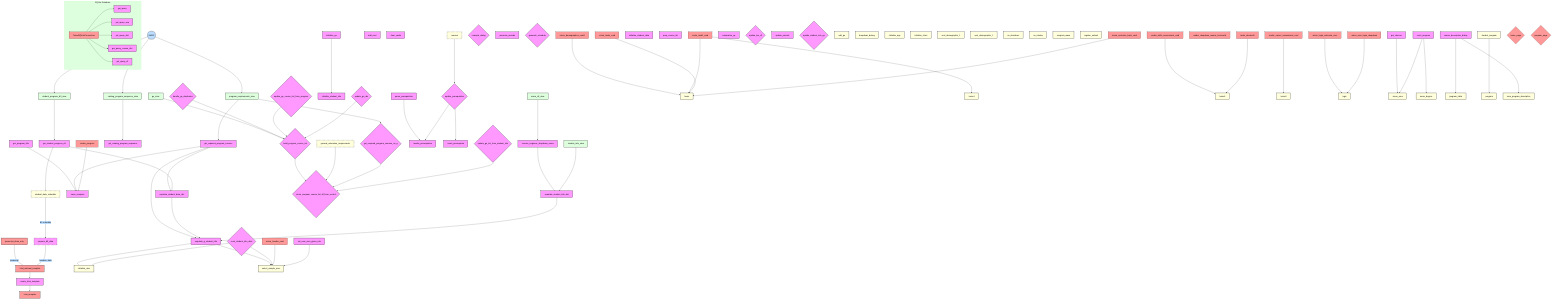 %%{init: {
  'theme': 'base',
  'themeVariables': {
    'primaryColor': '#ff9999',
    'primaryTextColor': '#000000',
    'primaryBorderColor': '#000000',
    'lineColor': '#000000',
    'secondaryColor': '#bdf',
    'tertiaryColor': '#dfd'
  }
}}%%

graph TD
    classDef data fill:#ffd,stroke:#333,stroke-width:2px,stroke-dasharray: 5 5;
    classDef database fill:#bdf,stroke:#333,stroke-width:2px;
    classDef function fill:#f9f,stroke:#333,stroke-width:2px;
    classDef function_REFACTOR fill:#f9f,stroke:#333,stroke-width:2px,stroke-dasharray: 5 5;
    classDef template fill:##ff9999,stroke:#333,stroke-width:2px;
    classDef view fill:#dfd,stroke:#333,stroke-width:2px;
    classDef wave fill:#ffd,stroke:#333,stroke-width:2px;

    %% %% Legend
    %% subgraph Legend
    %%     Z1[Function]:::function
    %%     Z2[Database Table]:::database
    %%     Z3[View]:::view
    %% end

    subgraph SQLite Database
        TimedSQLiteConnection[TimedSQLiteConnection]:::classes
        get_query[get_query]:::function
        get_query_one[get_query_one]:::function
        get_query_dict[get_query_dict]:::function
        get_query_course_dict[get_query_course_dict]:::function
        get_query_df[get_query_df]:::function

        TimedSQLiteConnection --> get_query
        TimedSQLiteConnection --> get_query_one
        TimedSQLiteConnection --> get_query_dict
        TimedSQLiteConnection --> get_query_course_dict
        TimedSQLiteConnection --> get_query_df
    end

    %% templates
    html_minimal_template[html_minimal_template]:::template
    html_template[html_template]:::template
    javascript_draw_only[javascript_draw_only]:::template 

    %% class
    TimedSQLiteConnection[TimedSQLiteConnection]:::classes

    %% data
    %% student_data[student_data]:::data
    courses[courses]:::data
    general_education_requirements[general_education_requirements]:::data
    student_data_schedule[student_data_schedule]:::data
    %% df_input[df_input]:::data

    %% database
    UMGC((UMGC)):::database

    %% views
    catalog_program_sequence_view[catalog_program_sequence_view]:::view
    ge_view[ge_view]:::view
    menu_all_view[menu_all_view]:::view
    program_requirements_view[program_requirements_view]:::view
    student_info_view[student_info_view]:::view
    student_progress_d3_view[student_progress_d3_view]:::view

    %% function
    add_card[add_card]:::function
    build_program_course_list{build_program_course_list}:::function
    clear_cards[clear_cards]:::function
    course_description_dialog[course_description_dialog]:::function
    create_html_template[create_html_template]:::function
    example_dialog{example_dialog}:::function
    generate_periods[generate_periods]:::function
    generate_schedule{generate_schedule}:::function
    get_catalog_program_sequence[get_catalog_program_sequence]:::function
    get_choices[get_choices]:::function
    get_program_title[get_program_title]:::function
    get_required_program_courses[get_required_program_courses]:::function
    get_required_program_courses_no_q{get_required_program_courses_no_q}:::function
    get_student_progress_d3[get_student_progress_d3]:::function
    handle_ge_duplicates{handle_ge_duplicates}:::function
    handle_prerequisites[handle_prerequisites]:::function
    initialize_ge[initialize_ge]:::function
    initialize_student_data[initialize_student_data]:::function
    initialize_student_info[initialize_student_info]:::function
    insert_prerequisite[insert_prerequisite]:::function
    menu_program[menu_program]:::function
    parse_prerequisites[parse_prerequisites]:::function
    populate_q_student_info[populate_q_student_info]:::function
    populate_student_data_dict[populate_student_data_dict]:::function
    populate_student_info_dict[populate_student_info_dict]:::function
    prep_course_list[prep_course_list]:::function
    prepare_d3_data[prepare_d3_data]:::function_REFACTOR 
    reset_program[reset_program]:::function
    reset_student_info_data{reset_student_info_data}:::function
    return_program_course_list_df_from_scratch{return_program_course_list_df_from_scratch}:::function
    reverse_engineer_dropdown_menu[reverse_engineer_dropdown_menu]:::function
    set_user_vars_given_role[set_user_vars_given_role]:::function
    summarize_ge[summarize_ge]:::function
    update_bio_df{update_bio_df}:::function
    update_ge_course_list_from_program{update_ge_course_list_from_program}:::function
    update_ge_ids{update_ge_ids}:::function
    update_ge_list_from_student_info{update_ge_list_from_student_info}:::function
    update_periods[update_periods]:::function
    update_prerequisites{update_prerequisites}:::function
    update_student_info_ge{update_student_info_ge}:::function

    %% wave functions
    add_ge[add_ge]:::wave
    dropdown_debug[dropdown_debug]:::wave
    home[home]:::wave
    home1[home1]:::wave
    home2[home2]:::wave
    home3[home3]:::wave
    initialize_app[initialize_app]:::wave
    initialize_client[initialize_client]:::wave
    initialize_user[initialize_user]:::wave
    login[login]:::wave
    menu_area[menu_area]:::wave
    menu_degree[menu_degree]:::wave
    next_demographic_1[next_demographic_1]:::wave
    next_demographic_2[next_demographic_2]:::wave
    on_shutdown[on_shutdown]:::wave
    on_startup[on_startup]:::wave
    program_table[program_table]:::wave
    program_wave[program_wave]:::wave
    program[program]:::wave
    register_submit[register_submit]:::wave
    select_sample_user[select_sample_user]:::wave
    student_program[student_program]:::wave
    view_program_description[view_program_description]:::wave

    %% cards
    render_career_assessment_card[render_career_assessment_card]:::card
    render_dropdown_menus_horizontal[render_dropdown_menus_horizontal]:::card
    render_program[render_program]:::card
    render_skills_assessment_card[render_skills_assessment_card]:::card
    return_demographics_card1[return_demographics_card1]:::card
    return_header_card[return_header_card]:::card
    return_login_welcome_card[return_login_welcome_card]:::card
    return_task1_card[return_task1_card]:::card
    return_tasks_card[return_tasks_card]:::card
    return_user_login_dropdown[return_user_login_dropdown]:::card
    return_welcome_back_card[return_welcome_back_card]:::card
    tasks_checked1[tasks_checked1]:::card

    %% page
    home_page{home_page}:::page
    program_page{program_page}:::page

    %% relationships
    build_program_course_list --> return_program_course_list_df_from_scratch
    catalog_program_sequence_view --> get_catalog_program_sequence
    course_description_dialog --> program_table
    course_description_dialog --> view_program_description
    courses --> update_prerequisites
    create_html_template --> html_template
    ge_view --> build_program_course_list
    general_education_requirements --> return_program_course_list_df_from_scratch
    get_choices --> menu_area
    get_program_title --> menu_program
    get_required_program_courses --> menu_program
    get_required_program_courses --> populate_q_student_info
    get_required_program_courses --> populate_student_data_dict
    get_required_program_courses_no_q --> return_program_course_list_df_from_scratch
    get_student_progress_d3 --> populate_student_data_dict
    get_student_progress_d3 --> student_data_schedule
    handle_ge_duplicates --> build_program_course_list
    html_minimal_template --> create_html_template
    initialize_ge --> initialize_student_info
    javascript_draw_only -->|javascript| html_minimal_template
    menu_all_view --> reverse_engineer_dropdown_menu
    parse_prerequisites --> handle_prerequisites
    populate_q_student_info --> initialize_user
    populate_q_student_info --> select_sample_user
    populate_student_data_dict --> populate_q_student_info
    populate_student_info_dict --> populate_q_student_info
    prepare_d3_data -->|headers, data| html_minimal_template
    program_requirements_view --> get_required_program_courses
    program_requirements_view --> get_required_program_courses_no_q
    render_career_assessment_card --> home3
    render_program --> menu_program
    render_skills_assessment_card --> home2
    reset_program --> menu_area
    reset_program --> menu_degree
    reset_student_info_data --> initialize_user
    reset_student_info_data --> select_sample_user
    return_demographics_card1 --> home
    return_header_card --> select_sample_user
    return_login_welcome_card --> login
    return_task1_card --> home
    return_task1_card --> home1
    return_tasks_card --> home
    return_user_login_dropdown --> login
    return_welcome_back_card --> home
    reverse_engineer_dropdown_menu --> populate_student_info_dict
    set_user_vars_given_role --> select_sample_user
    student_data_schedule -->|df: schedule| prepare_d3_data
    student_info_view --> populate_student_info_dict 
    student_program --> program
    student_progress_d3_view --> get_student_progress_d3
    tasks_checked1 --> home2
    UMGC --> catalog_program_sequence_view
    UMGC --> program_requirements_view
    UMGC --> student_progress_d3_view
    update_ge_course_list_from_program --> build_program_course_list
    update_ge_ids --> build_program_course_list
    update_ge_list_from_student_info --> return_program_course_list_df_from_scratch
    update_prerequisites --> handle_prerequisites
    update_prerequisites --> insert_prerequisite